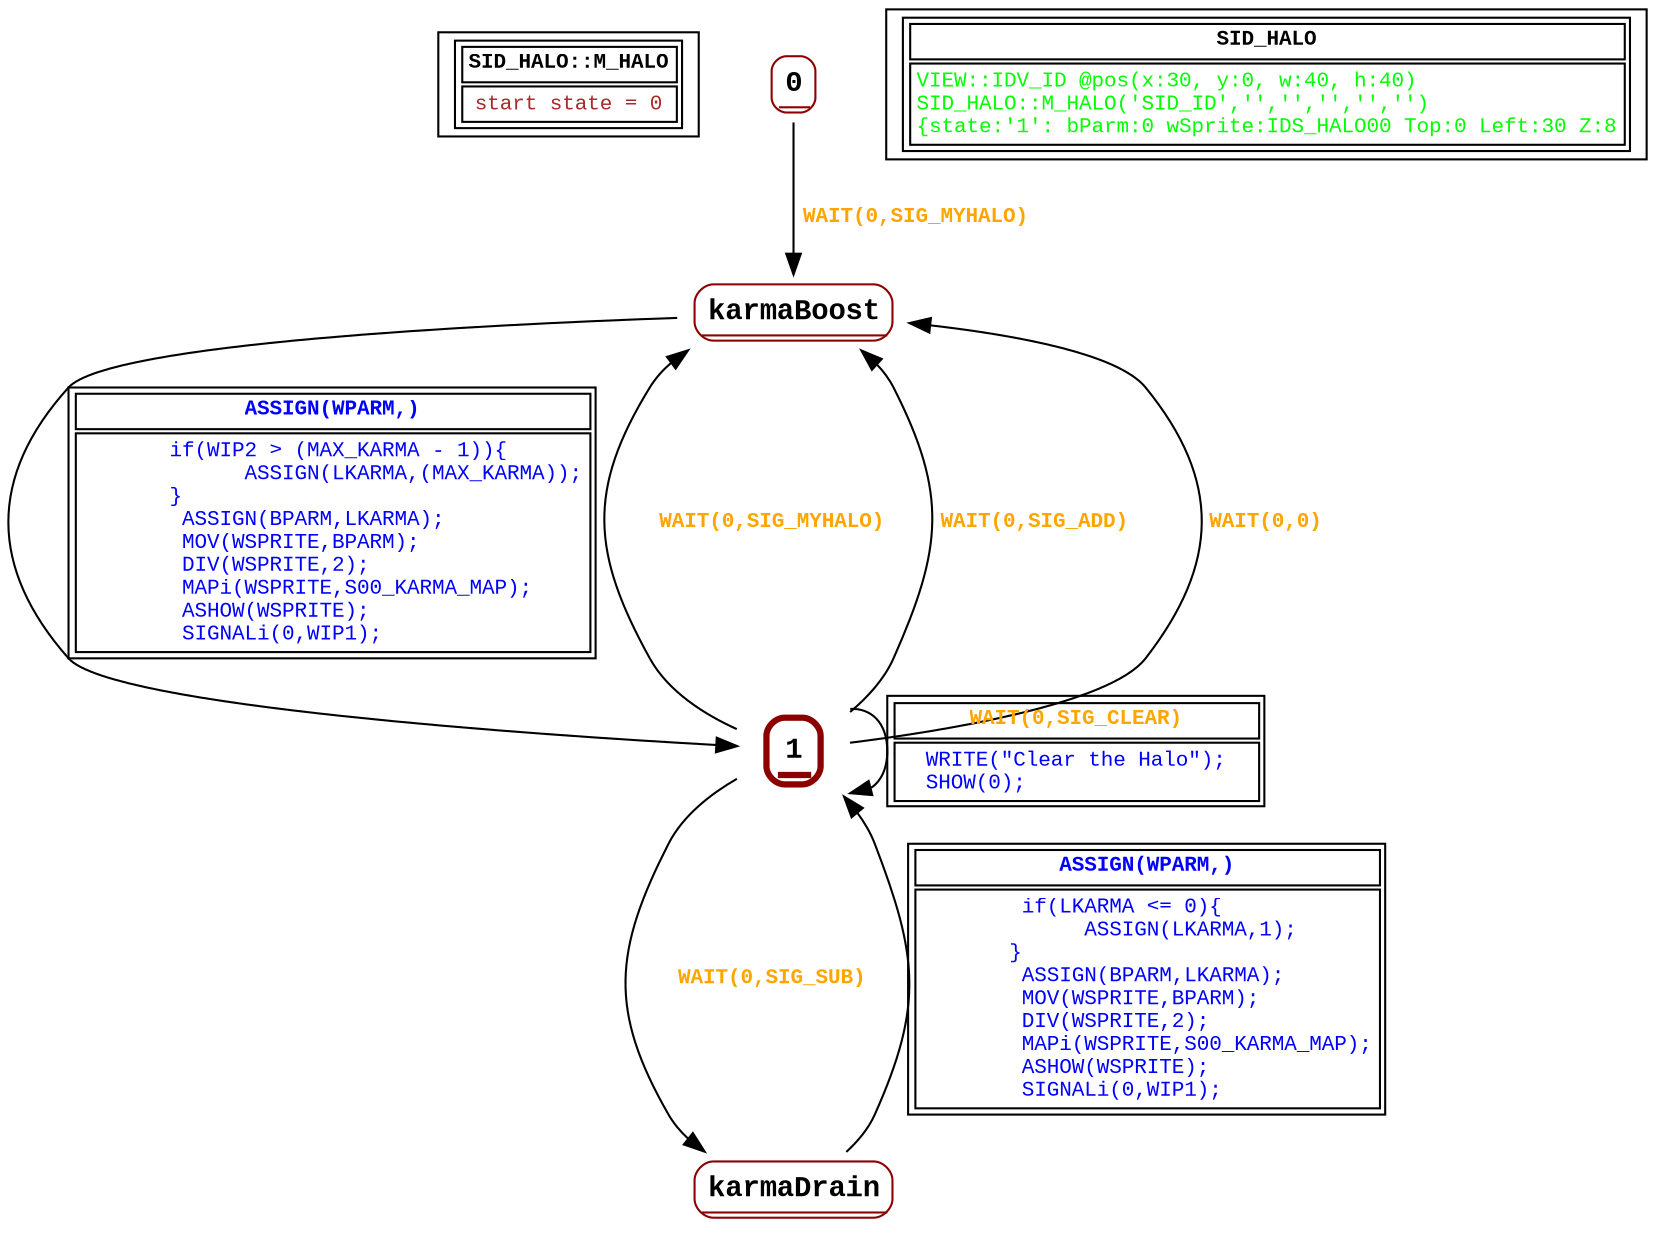 digraph Automaton {
 fontname="Courier New"
	node [shape=oval, fontname="Courier New"];
	filename[shape = record, fontsize=10, label=< <table border="1"><tr><td><b>SID_HALO::M_HALO<br align="left"/></b></td></tr>
<tr><td><font point-size="10" color ="brown">start state = 0<br align="left"/></font></td></tr></table>>
];
	0[shape = none, fontsize=14, label=< <table border="1" color="darkred" style="rounded"><tr><td sides="b"><b>0<br align="left"/></b></td></tr>
</table>>];
"0" -> "karmaBoost" [fontcolor=orange,fontsize=10,fontname="Courier New", label=< <table border="0"><tr><td><b>WAIT(0,SIG_MYHALO)<br align="left"/></b></td></tr>
</table>>
];
	1[shape = none, fontsize=14, label=< <table border="3" color="darkred" style="rounded"><tr><td sides="b"><b>1<br align="left"/></b></td></tr>
</table>>];
"1" -> "karmaBoost" [fontcolor=orange,fontsize=10,fontname="Courier New", label=< <table border="0"><tr><td><b>WAIT(0,SIG_MYHALO)<br align="left"/></b></td></tr>
</table>>
];
"1" -> "karmaBoost" [fontcolor=orange,fontsize=10,fontname="Courier New", label=< <table border="0"><tr><td><b>WAIT(0,SIG_ADD)<br align="left"/></b></td></tr>
</table>>
];
"1" -> "karmaDrain" [fontcolor=orange,fontsize=10,fontname="Courier New", label=< <table border="0"><tr><td><b>WAIT(0,SIG_SUB)<br align="left"/></b></td></tr>
</table>>
];
"1" -> "karmaBoost" [fontcolor=orange,fontsize=10,fontname="Courier New", label=< <table border="0"><tr><td><b>WAIT(0,0)<br align="left"/></b></td></tr>
</table>>
];
"1" -> "1" [fontcolor=orange,fontsize=10,fontname="Courier New", label=< <table border="1"><tr><td><b>WAIT(0,SIG_CLEAR)<br align="left"/></b></td></tr>
<tr><td><font point-size="10" color ="blue">  WRITE(&quot;Clear the Halo&quot;);  <br align="left"/>  SHOW(0);<br align="left"/></font></td></tr></table>>
];
	karmaBoost[shape = none, fontsize=14, label=< <table border="1" color="darkred" style="rounded"><tr><td sides="b"><b>karmaBoost<br align="left"/></b></td></tr>
</table>>];
"karmaBoost" -> "1" [fontcolor=blue,fontsize=10,fontname="Courier New", label=< <table border="1"><tr><td><b>ASSIGN(WPARM,)<br align="left"/></b></td></tr>
<tr><td><font point-size="10" color ="blue">       if(WIP2 &gt; (MAX_KARMA - 1))&#123;<br align="left"/>             ASSIGN(LKARMA,(MAX_KARMA));<br align="left"/>       &#125;<br align="left"/>        ASSIGN(BPARM,LKARMA);<br align="left"/>        MOV(WSPRITE,BPARM);<br align="left"/>        DIV(WSPRITE,2);<br align="left"/>        MAPi(WSPRITE,S00_KARMA_MAP);<br align="left"/>        ASHOW(WSPRITE);<br align="left"/>        SIGNALi(0,WIP1);<br align="left"/></font></td></tr></table>>
];
	karmaDrain[shape = none, fontsize=14, label=< <table border="1" color="darkred" style="rounded"><tr><td sides="b"><b>karmaDrain<br align="left"/></b></td></tr>
</table>>];
"karmaDrain" -> "1" [fontcolor=blue,fontsize=10,fontname="Courier New", label=< <table border="1"><tr><td><b>ASSIGN(WPARM,)<br align="left"/></b></td></tr>
<tr><td><font point-size="10" color ="blue">        if(LKARMA &lt;= 0)&#123;<br align="left"/>             ASSIGN(LKARMA,1);<br align="left"/>       &#125;      <br align="left"/>        ASSIGN(BPARM,LKARMA);<br align="left"/>        MOV(WSPRITE,BPARM);<br align="left"/>        DIV(WSPRITE,2);<br align="left"/>        MAPi(WSPRITE,S00_KARMA_MAP);<br align="left"/>        ASHOW(WSPRITE);<br align="left"/>        SIGNALi(0,WIP1);<br align="left"/></font></td></tr></table>>
];
	status[shape = record, fontsize=10, label=< <table border="1"><tr><td><b>SID_HALO<br align="left"/></b></td></tr>
<tr><td><font point-size="10" color ="green">VIEW::IDV_ID @pos(x:30, y:0, w:40, h:40)<br align="left"/>SID_HALO::M_HALO(&apos;SID_ID&apos;,&apos;&apos;,&apos;&apos;,&apos;&apos;,&apos;&apos;,&apos;&apos;)<br align="left"/>			&#123;state:&apos;1&apos;: bParm:0 wSprite:IDS_HALO00 Top:0 Left:30 Z:8<br align="left"/></font></td></tr></table>>
];
}
